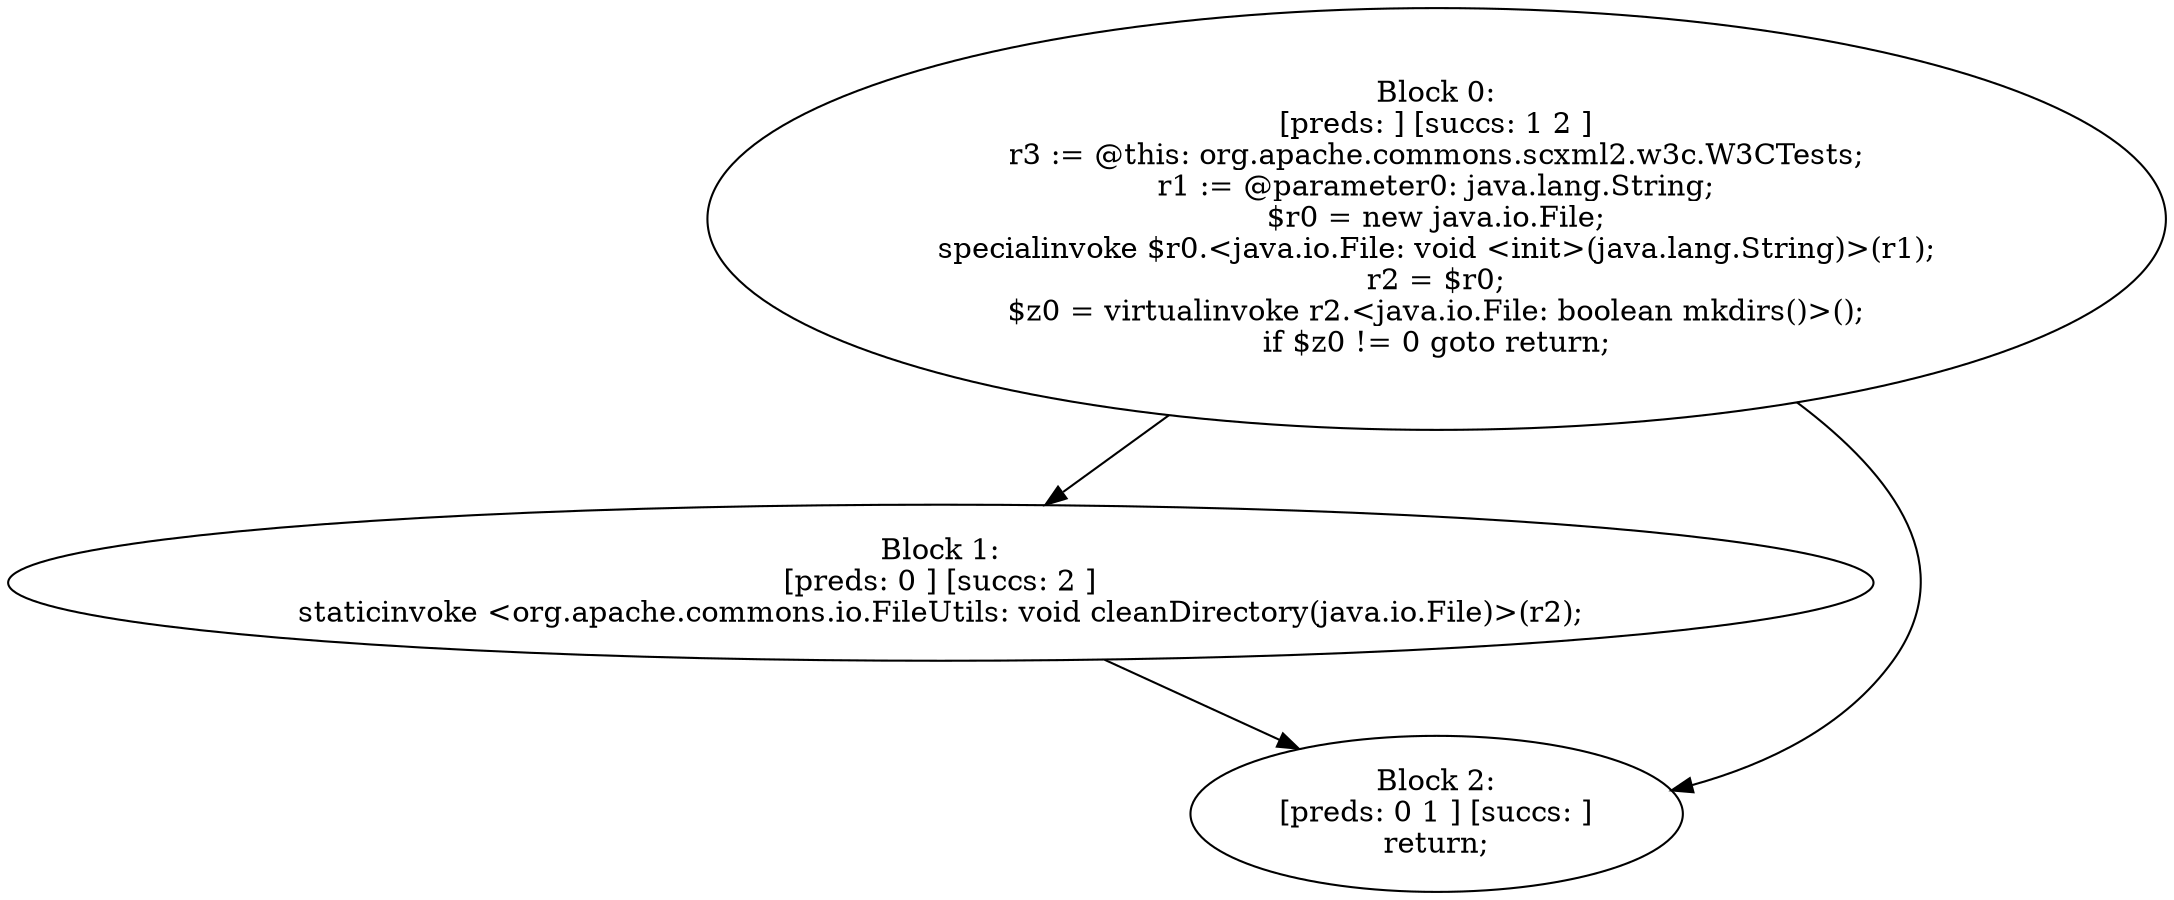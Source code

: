 digraph "unitGraph" {
    "Block 0:
[preds: ] [succs: 1 2 ]
r3 := @this: org.apache.commons.scxml2.w3c.W3CTests;
r1 := @parameter0: java.lang.String;
$r0 = new java.io.File;
specialinvoke $r0.<java.io.File: void <init>(java.lang.String)>(r1);
r2 = $r0;
$z0 = virtualinvoke r2.<java.io.File: boolean mkdirs()>();
if $z0 != 0 goto return;
"
    "Block 1:
[preds: 0 ] [succs: 2 ]
staticinvoke <org.apache.commons.io.FileUtils: void cleanDirectory(java.io.File)>(r2);
"
    "Block 2:
[preds: 0 1 ] [succs: ]
return;
"
    "Block 0:
[preds: ] [succs: 1 2 ]
r3 := @this: org.apache.commons.scxml2.w3c.W3CTests;
r1 := @parameter0: java.lang.String;
$r0 = new java.io.File;
specialinvoke $r0.<java.io.File: void <init>(java.lang.String)>(r1);
r2 = $r0;
$z0 = virtualinvoke r2.<java.io.File: boolean mkdirs()>();
if $z0 != 0 goto return;
"->"Block 1:
[preds: 0 ] [succs: 2 ]
staticinvoke <org.apache.commons.io.FileUtils: void cleanDirectory(java.io.File)>(r2);
";
    "Block 0:
[preds: ] [succs: 1 2 ]
r3 := @this: org.apache.commons.scxml2.w3c.W3CTests;
r1 := @parameter0: java.lang.String;
$r0 = new java.io.File;
specialinvoke $r0.<java.io.File: void <init>(java.lang.String)>(r1);
r2 = $r0;
$z0 = virtualinvoke r2.<java.io.File: boolean mkdirs()>();
if $z0 != 0 goto return;
"->"Block 2:
[preds: 0 1 ] [succs: ]
return;
";
    "Block 1:
[preds: 0 ] [succs: 2 ]
staticinvoke <org.apache.commons.io.FileUtils: void cleanDirectory(java.io.File)>(r2);
"->"Block 2:
[preds: 0 1 ] [succs: ]
return;
";
}
